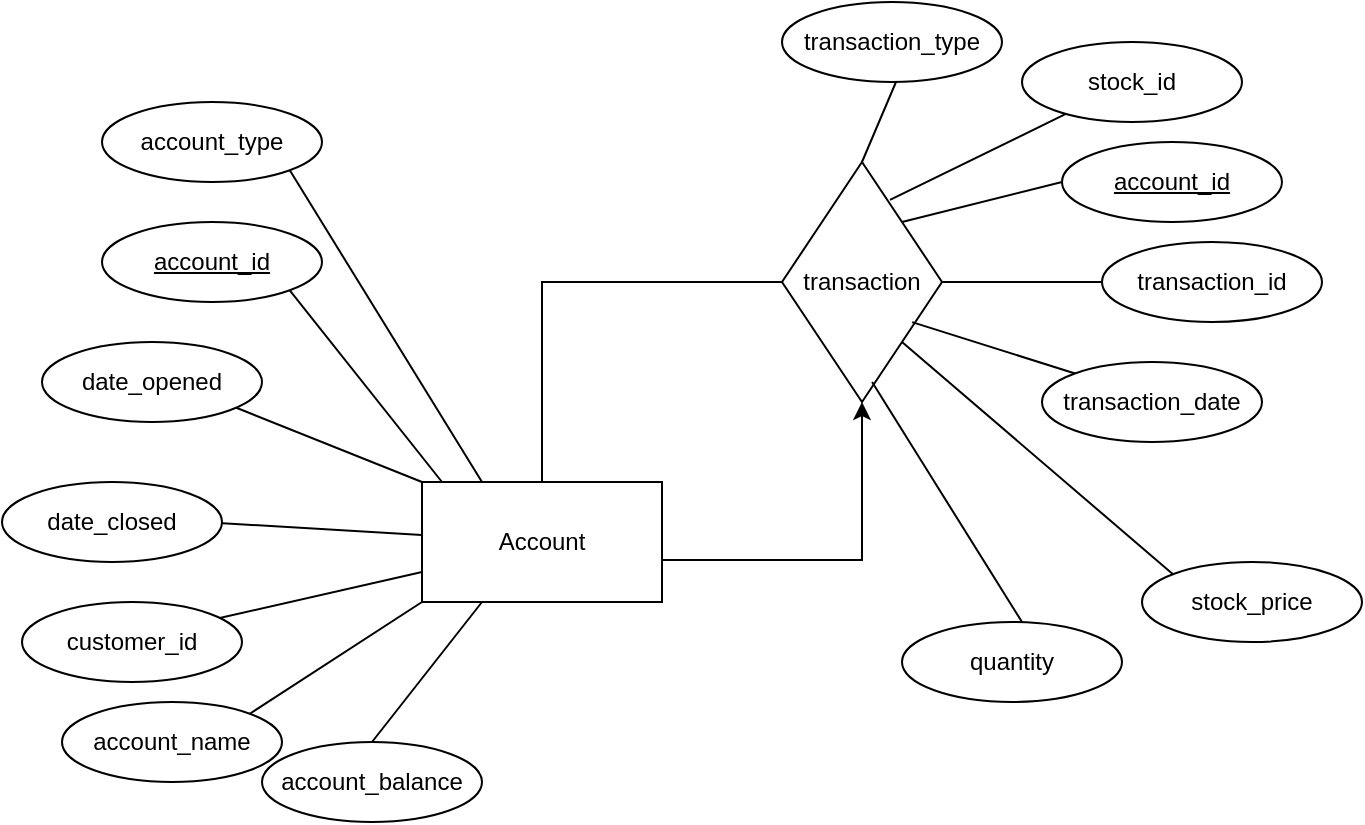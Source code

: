 <mxfile version="24.2.5" type="device">
  <diagram name="Page-1" id="GQhQmQK-C0QzwReFDqXr">
    <mxGraphModel dx="1562" dy="909" grid="1" gridSize="10" guides="1" tooltips="1" connect="1" arrows="1" fold="1" page="1" pageScale="1" pageWidth="850" pageHeight="1100" math="0" shadow="0">
      <root>
        <mxCell id="0" />
        <mxCell id="1" parent="0" />
        <mxCell id="Ajpsn34lgZlxlkMYRszK-24" value="Account" style="rounded=0;whiteSpace=wrap;html=1;" parent="1" vertex="1">
          <mxGeometry x="280" y="290" width="120" height="60" as="geometry" />
        </mxCell>
        <mxCell id="Ajpsn34lgZlxlkMYRszK-25" value="" style="endArrow=none;html=1;rounded=0;" parent="1" edge="1">
          <mxGeometry width="50" height="50" relative="1" as="geometry">
            <mxPoint x="180" y="250" as="sourcePoint" />
            <mxPoint x="280" y="290" as="targetPoint" />
          </mxGeometry>
        </mxCell>
        <mxCell id="Ajpsn34lgZlxlkMYRszK-26" value="date_opened" style="ellipse;whiteSpace=wrap;html=1;" parent="1" vertex="1">
          <mxGeometry x="90" y="220" width="110" height="40" as="geometry" />
        </mxCell>
        <mxCell id="Ajpsn34lgZlxlkMYRszK-27" value="" style="endArrow=none;html=1;rounded=0;" parent="1" source="Ajpsn34lgZlxlkMYRszK-24" edge="1">
          <mxGeometry width="50" height="50" relative="1" as="geometry">
            <mxPoint x="209.289" y="370" as="sourcePoint" />
            <mxPoint x="170" y="310" as="targetPoint" />
          </mxGeometry>
        </mxCell>
        <mxCell id="Ajpsn34lgZlxlkMYRszK-28" value="" style="endArrow=none;html=1;rounded=0;entryX=0;entryY=0.75;entryDx=0;entryDy=0;" parent="1" target="Ajpsn34lgZlxlkMYRszK-24" edge="1">
          <mxGeometry width="50" height="50" relative="1" as="geometry">
            <mxPoint x="170" y="360" as="sourcePoint" />
            <mxPoint x="280" y="350" as="targetPoint" />
          </mxGeometry>
        </mxCell>
        <mxCell id="Ajpsn34lgZlxlkMYRszK-29" value="account_balance" style="ellipse;whiteSpace=wrap;html=1;" parent="1" vertex="1">
          <mxGeometry x="200" y="420" width="110" height="40" as="geometry" />
        </mxCell>
        <mxCell id="Ajpsn34lgZlxlkMYRszK-30" value="date_closed" style="ellipse;whiteSpace=wrap;html=1;" parent="1" vertex="1">
          <mxGeometry x="70" y="290" width="110" height="40" as="geometry" />
        </mxCell>
        <mxCell id="Ajpsn34lgZlxlkMYRszK-31" value="&lt;u&gt;account_id&lt;/u&gt;" style="ellipse;whiteSpace=wrap;html=1;" parent="1" vertex="1">
          <mxGeometry x="120" y="160" width="110" height="40" as="geometry" />
        </mxCell>
        <mxCell id="Ajpsn34lgZlxlkMYRszK-32" value="" style="endArrow=none;html=1;rounded=0;entryX=1;entryY=1;entryDx=0;entryDy=0;" parent="1" target="Ajpsn34lgZlxlkMYRszK-31" edge="1">
          <mxGeometry width="50" height="50" relative="1" as="geometry">
            <mxPoint x="290" y="290" as="sourcePoint" />
            <mxPoint x="340" y="240" as="targetPoint" />
          </mxGeometry>
        </mxCell>
        <mxCell id="Ajpsn34lgZlxlkMYRszK-33" value="" style="endArrow=classic;html=1;rounded=0;entryX=0.5;entryY=1;entryDx=0;entryDy=0;" parent="1" target="Ajpsn34lgZlxlkMYRszK-34" edge="1">
          <mxGeometry width="50" height="50" relative="1" as="geometry">
            <mxPoint x="500" y="329" as="sourcePoint" />
            <mxPoint x="440" y="280" as="targetPoint" />
            <Array as="points">
              <mxPoint x="400" y="329" />
              <mxPoint x="500" y="329" />
            </Array>
          </mxGeometry>
        </mxCell>
        <mxCell id="Ajpsn34lgZlxlkMYRszK-34" value="transaction" style="rhombus;whiteSpace=wrap;html=1;" parent="1" vertex="1">
          <mxGeometry x="460" y="130" width="80" height="120" as="geometry" />
        </mxCell>
        <mxCell id="Ajpsn34lgZlxlkMYRszK-36" value="" style="endArrow=none;html=1;rounded=0;exitX=1;exitY=0.5;exitDx=0;exitDy=0;" parent="1" source="Ajpsn34lgZlxlkMYRszK-34" edge="1">
          <mxGeometry width="50" height="50" relative="1" as="geometry">
            <mxPoint x="380" y="340" as="sourcePoint" />
            <mxPoint x="630" y="190" as="targetPoint" />
          </mxGeometry>
        </mxCell>
        <mxCell id="Ajpsn34lgZlxlkMYRszK-37" value="" style="endArrow=none;html=1;rounded=0;exitX=0.813;exitY=0.667;exitDx=0;exitDy=0;exitPerimeter=0;" parent="1" source="Ajpsn34lgZlxlkMYRszK-34" edge="1">
          <mxGeometry width="50" height="50" relative="1" as="geometry">
            <mxPoint x="550" y="200" as="sourcePoint" />
            <mxPoint x="620" y="240" as="targetPoint" />
          </mxGeometry>
        </mxCell>
        <mxCell id="Ajpsn34lgZlxlkMYRszK-38" value="account_id" style="ellipse;whiteSpace=wrap;html=1;fontStyle=4" parent="1" vertex="1">
          <mxGeometry x="600" y="120" width="110" height="40" as="geometry" />
        </mxCell>
        <mxCell id="Ajpsn34lgZlxlkMYRszK-39" value="stock_id" style="ellipse;whiteSpace=wrap;html=1;" parent="1" vertex="1">
          <mxGeometry x="580" y="70" width="110" height="40" as="geometry" />
        </mxCell>
        <mxCell id="Ajpsn34lgZlxlkMYRszK-40" value="quantity" style="ellipse;whiteSpace=wrap;html=1;" parent="1" vertex="1">
          <mxGeometry x="520" y="360" width="110" height="40" as="geometry" />
        </mxCell>
        <mxCell id="Ajpsn34lgZlxlkMYRszK-41" value="transaction_date" style="ellipse;whiteSpace=wrap;html=1;" parent="1" vertex="1">
          <mxGeometry x="590" y="230" width="110" height="40" as="geometry" />
        </mxCell>
        <mxCell id="Ajpsn34lgZlxlkMYRszK-42" value="" style="endArrow=none;html=1;rounded=0;exitX=0.675;exitY=0.158;exitDx=0;exitDy=0;exitPerimeter=0;" parent="1" source="Ajpsn34lgZlxlkMYRszK-34" target="Ajpsn34lgZlxlkMYRszK-39" edge="1">
          <mxGeometry width="50" height="50" relative="1" as="geometry">
            <mxPoint x="545" y="230" as="sourcePoint" />
            <mxPoint x="580" y="100" as="targetPoint" />
          </mxGeometry>
        </mxCell>
        <mxCell id="Ajpsn34lgZlxlkMYRszK-43" value="" style="endArrow=none;html=1;rounded=0;exitX=1;exitY=0;exitDx=0;exitDy=0;" parent="1" source="Ajpsn34lgZlxlkMYRszK-34" edge="1">
          <mxGeometry width="50" height="50" relative="1" as="geometry">
            <mxPoint x="555" y="240" as="sourcePoint" />
            <mxPoint x="600" y="140" as="targetPoint" />
          </mxGeometry>
        </mxCell>
        <mxCell id="Ajpsn34lgZlxlkMYRszK-44" value="" style="endArrow=none;html=1;rounded=0;exitX=1;exitY=1;exitDx=0;exitDy=0;" parent="1" source="Ajpsn34lgZlxlkMYRszK-34" edge="1">
          <mxGeometry width="50" height="50" relative="1" as="geometry">
            <mxPoint x="565" y="250" as="sourcePoint" />
            <mxPoint x="660" y="340" as="targetPoint" />
          </mxGeometry>
        </mxCell>
        <mxCell id="Ajpsn34lgZlxlkMYRszK-45" value="" style="endArrow=none;html=1;rounded=0;exitX=0.563;exitY=0.917;exitDx=0;exitDy=0;exitPerimeter=0;" parent="1" source="Ajpsn34lgZlxlkMYRszK-34" edge="1">
          <mxGeometry width="50" height="50" relative="1" as="geometry">
            <mxPoint x="575" y="260" as="sourcePoint" />
            <mxPoint x="580" y="360" as="targetPoint" />
          </mxGeometry>
        </mxCell>
        <mxCell id="Ajpsn34lgZlxlkMYRszK-46" value="" style="endArrow=none;html=1;rounded=0;exitX=0.5;exitY=0;exitDx=0;exitDy=0;" parent="1" source="Ajpsn34lgZlxlkMYRszK-34" edge="1">
          <mxGeometry width="50" height="50" relative="1" as="geometry">
            <mxPoint x="500" y="130" as="sourcePoint" />
            <mxPoint x="517" y="90" as="targetPoint" />
          </mxGeometry>
        </mxCell>
        <mxCell id="gYqKAyKkrl80ND9edLu_-1" value="customer_id" style="ellipse;whiteSpace=wrap;html=1;" parent="1" vertex="1">
          <mxGeometry x="80" y="350" width="110" height="40" as="geometry" />
        </mxCell>
        <mxCell id="gYqKAyKkrl80ND9edLu_-2" value="account_type" style="ellipse;whiteSpace=wrap;html=1;" parent="1" vertex="1">
          <mxGeometry x="120" y="100" width="110" height="40" as="geometry" />
        </mxCell>
        <mxCell id="gYqKAyKkrl80ND9edLu_-3" value="account_name" style="ellipse;whiteSpace=wrap;html=1;" parent="1" vertex="1">
          <mxGeometry x="100" y="400" width="110" height="40" as="geometry" />
        </mxCell>
        <mxCell id="gYqKAyKkrl80ND9edLu_-4" value="" style="endArrow=none;html=1;rounded=0;entryX=0.5;entryY=0;entryDx=0;entryDy=0;exitX=0.25;exitY=1;exitDx=0;exitDy=0;" parent="1" source="Ajpsn34lgZlxlkMYRszK-24" target="Ajpsn34lgZlxlkMYRszK-29" edge="1">
          <mxGeometry width="50" height="50" relative="1" as="geometry">
            <mxPoint x="300" y="300" as="sourcePoint" />
            <mxPoint x="224" y="204" as="targetPoint" />
          </mxGeometry>
        </mxCell>
        <mxCell id="gYqKAyKkrl80ND9edLu_-5" value="" style="endArrow=none;html=1;rounded=0;entryX=1;entryY=1;entryDx=0;entryDy=0;exitX=0.25;exitY=0;exitDx=0;exitDy=0;" parent="1" source="Ajpsn34lgZlxlkMYRszK-24" target="gYqKAyKkrl80ND9edLu_-2" edge="1">
          <mxGeometry width="50" height="50" relative="1" as="geometry">
            <mxPoint x="310" y="310" as="sourcePoint" />
            <mxPoint x="234" y="214" as="targetPoint" />
          </mxGeometry>
        </mxCell>
        <mxCell id="gYqKAyKkrl80ND9edLu_-6" value="" style="endArrow=none;html=1;rounded=0;entryX=1;entryY=0;entryDx=0;entryDy=0;" parent="1" target="gYqKAyKkrl80ND9edLu_-3" edge="1">
          <mxGeometry width="50" height="50" relative="1" as="geometry">
            <mxPoint x="280" y="350" as="sourcePoint" />
            <mxPoint x="244" y="224" as="targetPoint" />
          </mxGeometry>
        </mxCell>
        <mxCell id="gYqKAyKkrl80ND9edLu_-7" value="stock_price" style="ellipse;whiteSpace=wrap;html=1;" parent="1" vertex="1">
          <mxGeometry x="640" y="330" width="110" height="40" as="geometry" />
        </mxCell>
        <mxCell id="gYqKAyKkrl80ND9edLu_-8" value="transaction_type" style="ellipse;whiteSpace=wrap;html=1;" parent="1" vertex="1">
          <mxGeometry x="460" y="50" width="110" height="40" as="geometry" />
        </mxCell>
        <mxCell id="gYqKAyKkrl80ND9edLu_-9" value="transaction_id" style="ellipse;whiteSpace=wrap;html=1;" parent="1" vertex="1">
          <mxGeometry x="620" y="170" width="110" height="40" as="geometry" />
        </mxCell>
        <mxCell id="gYqKAyKkrl80ND9edLu_-11" value="" style="endArrow=none;html=1;rounded=0;entryX=0;entryY=0.5;entryDx=0;entryDy=0;" parent="1" target="Ajpsn34lgZlxlkMYRszK-34" edge="1">
          <mxGeometry width="50" height="50" relative="1" as="geometry">
            <mxPoint x="340" y="290" as="sourcePoint" />
            <mxPoint x="340" y="180" as="targetPoint" />
            <Array as="points">
              <mxPoint x="340" y="190" />
            </Array>
          </mxGeometry>
        </mxCell>
      </root>
    </mxGraphModel>
  </diagram>
</mxfile>
